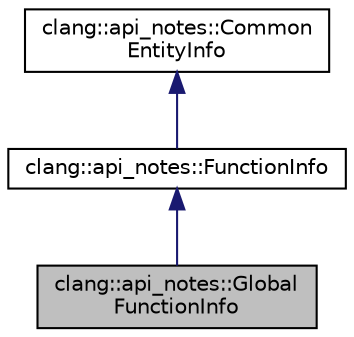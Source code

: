 digraph "clang::api_notes::GlobalFunctionInfo"
{
 // LATEX_PDF_SIZE
  bgcolor="transparent";
  edge [fontname="Helvetica",fontsize="10",labelfontname="Helvetica",labelfontsize="10"];
  node [fontname="Helvetica",fontsize="10",shape=record];
  Node1 [label="clang::api_notes::Global\lFunctionInfo",height=0.2,width=0.4,color="black", fillcolor="grey75", style="filled", fontcolor="black",tooltip="Describes API notes data for a global function."];
  Node2 -> Node1 [dir="back",color="midnightblue",fontsize="10",style="solid",fontname="Helvetica"];
  Node2 [label="clang::api_notes::FunctionInfo",height=0.2,width=0.4,color="black",URL="$classclang_1_1api__notes_1_1FunctionInfo.html",tooltip="API notes for a function or method."];
  Node3 -> Node2 [dir="back",color="midnightblue",fontsize="10",style="solid",fontname="Helvetica"];
  Node3 [label="clang::api_notes::Common\lEntityInfo",height=0.2,width=0.4,color="black",URL="$classclang_1_1api__notes_1_1CommonEntityInfo.html",tooltip="Describes API notes data for any entity."];
}
